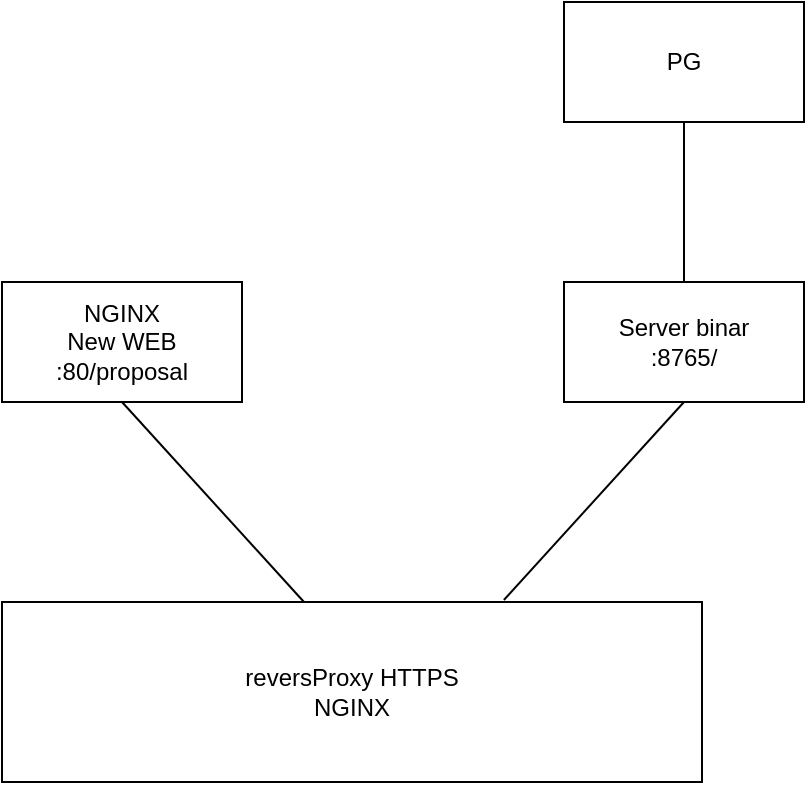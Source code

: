 <mxfile version="22.0.8" type="github">
  <diagram name="Страница — 1" id="qiFgbVt-21_baP1hnvy8">
    <mxGraphModel dx="1434" dy="758" grid="1" gridSize="10" guides="1" tooltips="1" connect="1" arrows="1" fold="1" page="1" pageScale="1" pageWidth="827" pageHeight="1169" math="0" shadow="0">
      <root>
        <mxCell id="0" />
        <mxCell id="1" parent="0" />
        <mxCell id="cOiSjD6ZkfGlpxFut156-1" value="reversProxy HTTPS&lt;br&gt;NGINX" style="rounded=0;whiteSpace=wrap;html=1;" vertex="1" parent="1">
          <mxGeometry x="239" y="420" width="350" height="90" as="geometry" />
        </mxCell>
        <mxCell id="cOiSjD6ZkfGlpxFut156-2" value="NGINX&lt;br&gt;New WEB&lt;br&gt;:80/proposal" style="rounded=0;whiteSpace=wrap;html=1;" vertex="1" parent="1">
          <mxGeometry x="239" y="260" width="120" height="60" as="geometry" />
        </mxCell>
        <mxCell id="cOiSjD6ZkfGlpxFut156-3" value="PG" style="rounded=0;whiteSpace=wrap;html=1;" vertex="1" parent="1">
          <mxGeometry x="520" y="120" width="120" height="60" as="geometry" />
        </mxCell>
        <mxCell id="cOiSjD6ZkfGlpxFut156-4" value="Server binar&lt;br&gt;:8765/" style="rounded=0;whiteSpace=wrap;html=1;" vertex="1" parent="1">
          <mxGeometry x="520" y="260" width="120" height="60" as="geometry" />
        </mxCell>
        <mxCell id="cOiSjD6ZkfGlpxFut156-5" value="" style="endArrow=none;html=1;rounded=0;entryX=0.5;entryY=1;entryDx=0;entryDy=0;exitX=0.717;exitY=-0.011;exitDx=0;exitDy=0;exitPerimeter=0;" edge="1" parent="1" source="cOiSjD6ZkfGlpxFut156-1" target="cOiSjD6ZkfGlpxFut156-4">
          <mxGeometry width="50" height="50" relative="1" as="geometry">
            <mxPoint x="520" y="420" as="sourcePoint" />
            <mxPoint x="570" y="370" as="targetPoint" />
          </mxGeometry>
        </mxCell>
        <mxCell id="cOiSjD6ZkfGlpxFut156-6" value="" style="endArrow=none;html=1;rounded=0;exitX=0.5;exitY=0;exitDx=0;exitDy=0;entryX=0.5;entryY=1;entryDx=0;entryDy=0;" edge="1" parent="1" source="cOiSjD6ZkfGlpxFut156-4" target="cOiSjD6ZkfGlpxFut156-3">
          <mxGeometry width="50" height="50" relative="1" as="geometry">
            <mxPoint x="550" y="230" as="sourcePoint" />
            <mxPoint x="600" y="180" as="targetPoint" />
          </mxGeometry>
        </mxCell>
        <mxCell id="cOiSjD6ZkfGlpxFut156-7" value="" style="endArrow=none;html=1;rounded=0;entryX=0.5;entryY=1;entryDx=0;entryDy=0;" edge="1" parent="1" target="cOiSjD6ZkfGlpxFut156-2">
          <mxGeometry width="50" height="50" relative="1" as="geometry">
            <mxPoint x="390" y="420" as="sourcePoint" />
            <mxPoint x="440" y="370" as="targetPoint" />
          </mxGeometry>
        </mxCell>
      </root>
    </mxGraphModel>
  </diagram>
</mxfile>
